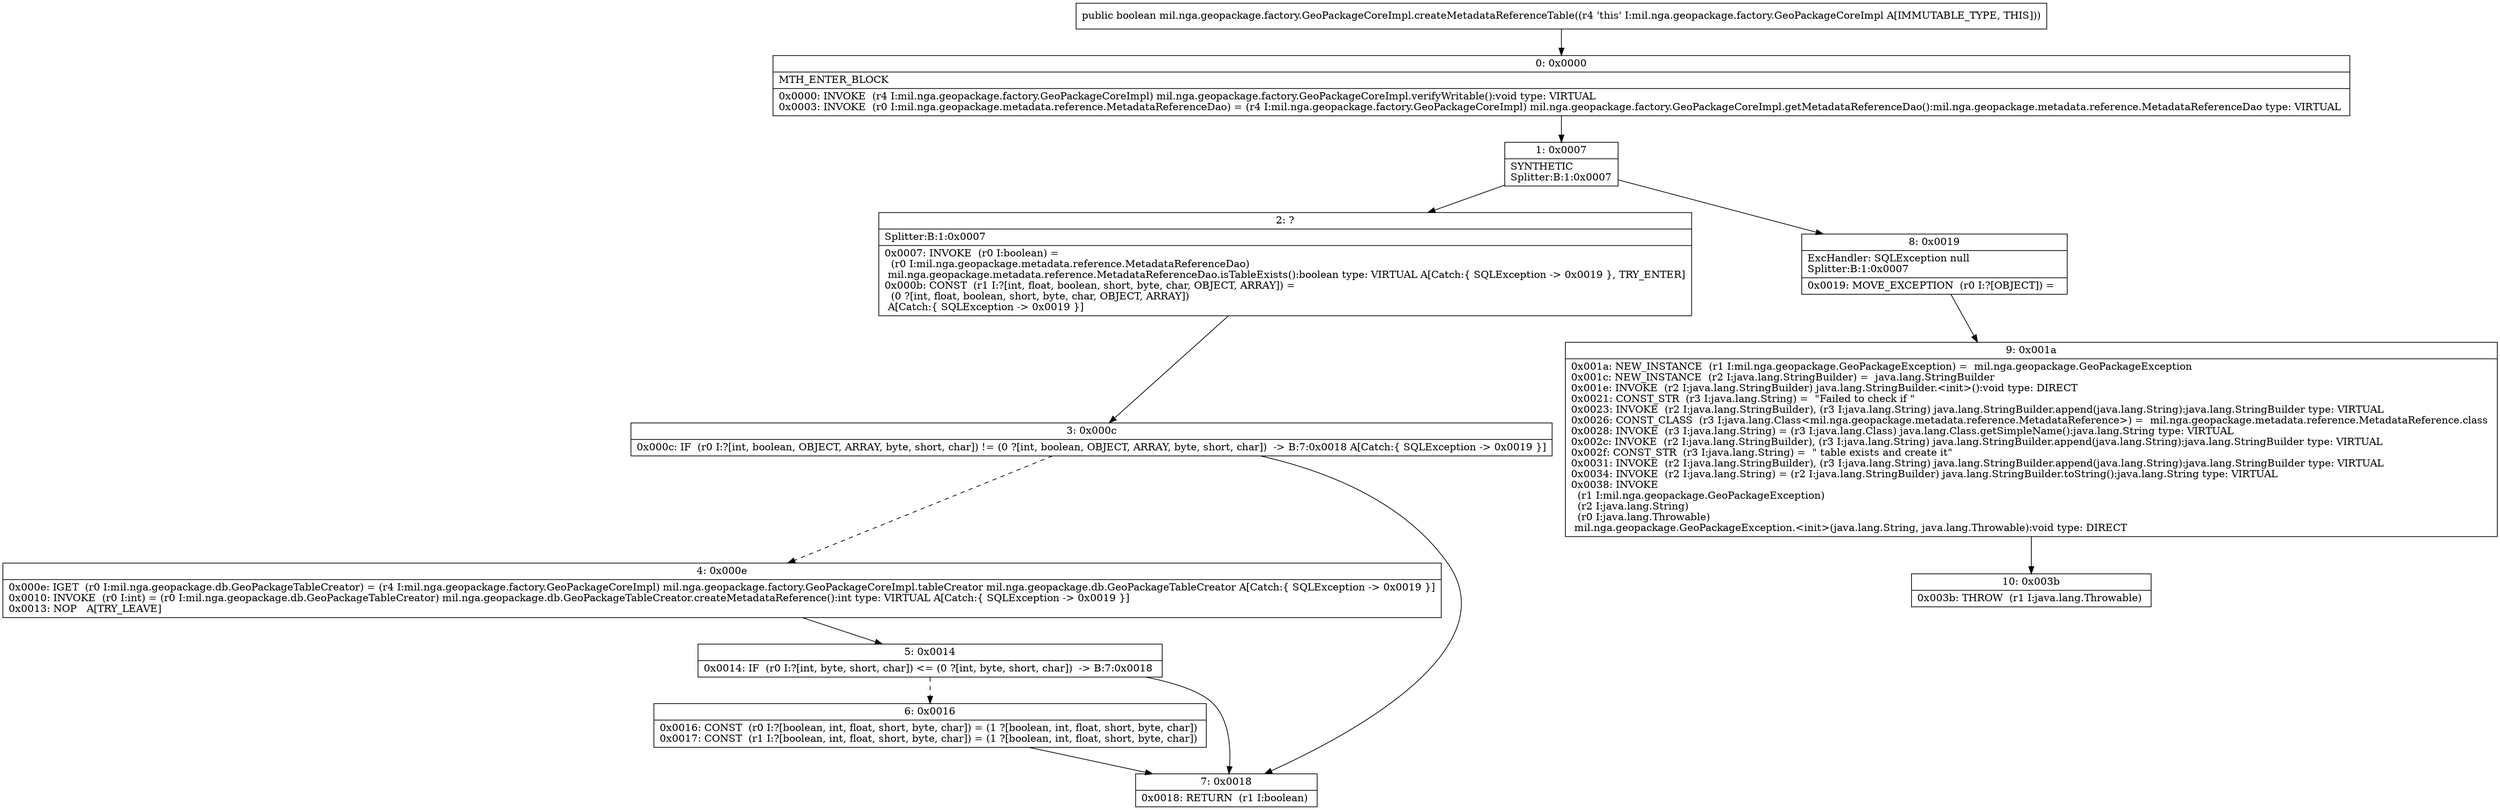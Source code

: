 digraph "CFG formil.nga.geopackage.factory.GeoPackageCoreImpl.createMetadataReferenceTable()Z" {
Node_0 [shape=record,label="{0\:\ 0x0000|MTH_ENTER_BLOCK\l|0x0000: INVOKE  (r4 I:mil.nga.geopackage.factory.GeoPackageCoreImpl) mil.nga.geopackage.factory.GeoPackageCoreImpl.verifyWritable():void type: VIRTUAL \l0x0003: INVOKE  (r0 I:mil.nga.geopackage.metadata.reference.MetadataReferenceDao) = (r4 I:mil.nga.geopackage.factory.GeoPackageCoreImpl) mil.nga.geopackage.factory.GeoPackageCoreImpl.getMetadataReferenceDao():mil.nga.geopackage.metadata.reference.MetadataReferenceDao type: VIRTUAL \l}"];
Node_1 [shape=record,label="{1\:\ 0x0007|SYNTHETIC\lSplitter:B:1:0x0007\l}"];
Node_2 [shape=record,label="{2\:\ ?|Splitter:B:1:0x0007\l|0x0007: INVOKE  (r0 I:boolean) = \l  (r0 I:mil.nga.geopackage.metadata.reference.MetadataReferenceDao)\l mil.nga.geopackage.metadata.reference.MetadataReferenceDao.isTableExists():boolean type: VIRTUAL A[Catch:\{ SQLException \-\> 0x0019 \}, TRY_ENTER]\l0x000b: CONST  (r1 I:?[int, float, boolean, short, byte, char, OBJECT, ARRAY]) = \l  (0 ?[int, float, boolean, short, byte, char, OBJECT, ARRAY])\l A[Catch:\{ SQLException \-\> 0x0019 \}]\l}"];
Node_3 [shape=record,label="{3\:\ 0x000c|0x000c: IF  (r0 I:?[int, boolean, OBJECT, ARRAY, byte, short, char]) != (0 ?[int, boolean, OBJECT, ARRAY, byte, short, char])  \-\> B:7:0x0018 A[Catch:\{ SQLException \-\> 0x0019 \}]\l}"];
Node_4 [shape=record,label="{4\:\ 0x000e|0x000e: IGET  (r0 I:mil.nga.geopackage.db.GeoPackageTableCreator) = (r4 I:mil.nga.geopackage.factory.GeoPackageCoreImpl) mil.nga.geopackage.factory.GeoPackageCoreImpl.tableCreator mil.nga.geopackage.db.GeoPackageTableCreator A[Catch:\{ SQLException \-\> 0x0019 \}]\l0x0010: INVOKE  (r0 I:int) = (r0 I:mil.nga.geopackage.db.GeoPackageTableCreator) mil.nga.geopackage.db.GeoPackageTableCreator.createMetadataReference():int type: VIRTUAL A[Catch:\{ SQLException \-\> 0x0019 \}]\l0x0013: NOP   A[TRY_LEAVE]\l}"];
Node_5 [shape=record,label="{5\:\ 0x0014|0x0014: IF  (r0 I:?[int, byte, short, char]) \<= (0 ?[int, byte, short, char])  \-\> B:7:0x0018 \l}"];
Node_6 [shape=record,label="{6\:\ 0x0016|0x0016: CONST  (r0 I:?[boolean, int, float, short, byte, char]) = (1 ?[boolean, int, float, short, byte, char]) \l0x0017: CONST  (r1 I:?[boolean, int, float, short, byte, char]) = (1 ?[boolean, int, float, short, byte, char]) \l}"];
Node_7 [shape=record,label="{7\:\ 0x0018|0x0018: RETURN  (r1 I:boolean) \l}"];
Node_8 [shape=record,label="{8\:\ 0x0019|ExcHandler: SQLException null\lSplitter:B:1:0x0007\l|0x0019: MOVE_EXCEPTION  (r0 I:?[OBJECT]) =  \l}"];
Node_9 [shape=record,label="{9\:\ 0x001a|0x001a: NEW_INSTANCE  (r1 I:mil.nga.geopackage.GeoPackageException) =  mil.nga.geopackage.GeoPackageException \l0x001c: NEW_INSTANCE  (r2 I:java.lang.StringBuilder) =  java.lang.StringBuilder \l0x001e: INVOKE  (r2 I:java.lang.StringBuilder) java.lang.StringBuilder.\<init\>():void type: DIRECT \l0x0021: CONST_STR  (r3 I:java.lang.String) =  \"Failed to check if \" \l0x0023: INVOKE  (r2 I:java.lang.StringBuilder), (r3 I:java.lang.String) java.lang.StringBuilder.append(java.lang.String):java.lang.StringBuilder type: VIRTUAL \l0x0026: CONST_CLASS  (r3 I:java.lang.Class\<mil.nga.geopackage.metadata.reference.MetadataReference\>) =  mil.nga.geopackage.metadata.reference.MetadataReference.class \l0x0028: INVOKE  (r3 I:java.lang.String) = (r3 I:java.lang.Class) java.lang.Class.getSimpleName():java.lang.String type: VIRTUAL \l0x002c: INVOKE  (r2 I:java.lang.StringBuilder), (r3 I:java.lang.String) java.lang.StringBuilder.append(java.lang.String):java.lang.StringBuilder type: VIRTUAL \l0x002f: CONST_STR  (r3 I:java.lang.String) =  \" table exists and create it\" \l0x0031: INVOKE  (r2 I:java.lang.StringBuilder), (r3 I:java.lang.String) java.lang.StringBuilder.append(java.lang.String):java.lang.StringBuilder type: VIRTUAL \l0x0034: INVOKE  (r2 I:java.lang.String) = (r2 I:java.lang.StringBuilder) java.lang.StringBuilder.toString():java.lang.String type: VIRTUAL \l0x0038: INVOKE  \l  (r1 I:mil.nga.geopackage.GeoPackageException)\l  (r2 I:java.lang.String)\l  (r0 I:java.lang.Throwable)\l mil.nga.geopackage.GeoPackageException.\<init\>(java.lang.String, java.lang.Throwable):void type: DIRECT \l}"];
Node_10 [shape=record,label="{10\:\ 0x003b|0x003b: THROW  (r1 I:java.lang.Throwable) \l}"];
MethodNode[shape=record,label="{public boolean mil.nga.geopackage.factory.GeoPackageCoreImpl.createMetadataReferenceTable((r4 'this' I:mil.nga.geopackage.factory.GeoPackageCoreImpl A[IMMUTABLE_TYPE, THIS])) }"];
MethodNode -> Node_0;
Node_0 -> Node_1;
Node_1 -> Node_2;
Node_1 -> Node_8;
Node_2 -> Node_3;
Node_3 -> Node_4[style=dashed];
Node_3 -> Node_7;
Node_4 -> Node_5;
Node_5 -> Node_6[style=dashed];
Node_5 -> Node_7;
Node_6 -> Node_7;
Node_8 -> Node_9;
Node_9 -> Node_10;
}

